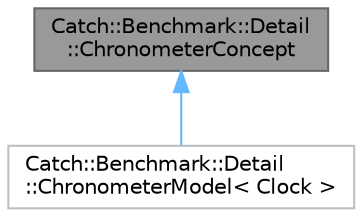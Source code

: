 digraph "Catch::Benchmark::Detail::ChronometerConcept"
{
 // LATEX_PDF_SIZE
  bgcolor="transparent";
  edge [fontname=Helvetica,fontsize=10,labelfontname=Helvetica,labelfontsize=10];
  node [fontname=Helvetica,fontsize=10,shape=box,height=0.2,width=0.4];
  Node1 [id="Node000001",label="Catch::Benchmark::Detail\l::ChronometerConcept",height=0.2,width=0.4,color="gray40", fillcolor="grey60", style="filled", fontcolor="black",tooltip=" "];
  Node1 -> Node2 [id="edge1_Node000001_Node000002",dir="back",color="steelblue1",style="solid",tooltip=" "];
  Node2 [id="Node000002",label="Catch::Benchmark::Detail\l::ChronometerModel\< Clock \>",height=0.2,width=0.4,color="grey75", fillcolor="white", style="filled",URL="$structCatch_1_1Benchmark_1_1Detail_1_1ChronometerModel.html",tooltip=" "];
}
